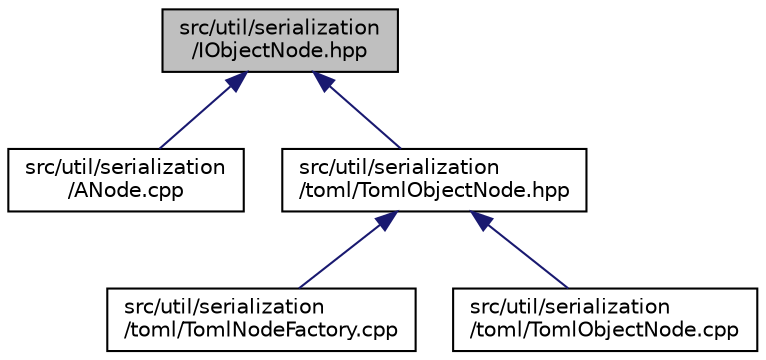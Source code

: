 digraph "src/util/serialization/IObjectNode.hpp"
{
 // LATEX_PDF_SIZE
  edge [fontname="Helvetica",fontsize="10",labelfontname="Helvetica",labelfontsize="10"];
  node [fontname="Helvetica",fontsize="10",shape=record];
  Node1 [label="src/util/serialization\l/IObjectNode.hpp",height=0.2,width=0.4,color="black", fillcolor="grey75", style="filled", fontcolor="black",tooltip=" "];
  Node1 -> Node2 [dir="back",color="midnightblue",fontsize="10",style="solid",fontname="Helvetica"];
  Node2 [label="src/util/serialization\l/ANode.cpp",height=0.2,width=0.4,color="black", fillcolor="white", style="filled",URL="$_a_node_8cpp.html",tooltip=" "];
  Node1 -> Node3 [dir="back",color="midnightblue",fontsize="10",style="solid",fontname="Helvetica"];
  Node3 [label="src/util/serialization\l/toml/TomlObjectNode.hpp",height=0.2,width=0.4,color="black", fillcolor="white", style="filled",URL="$_toml_object_node_8hpp.html",tooltip=" "];
  Node3 -> Node4 [dir="back",color="midnightblue",fontsize="10",style="solid",fontname="Helvetica"];
  Node4 [label="src/util/serialization\l/toml/TomlNodeFactory.cpp",height=0.2,width=0.4,color="black", fillcolor="white", style="filled",URL="$_toml_node_factory_8cpp.html",tooltip=" "];
  Node3 -> Node5 [dir="back",color="midnightblue",fontsize="10",style="solid",fontname="Helvetica"];
  Node5 [label="src/util/serialization\l/toml/TomlObjectNode.cpp",height=0.2,width=0.4,color="black", fillcolor="white", style="filled",URL="$_toml_object_node_8cpp.html",tooltip=" "];
}

